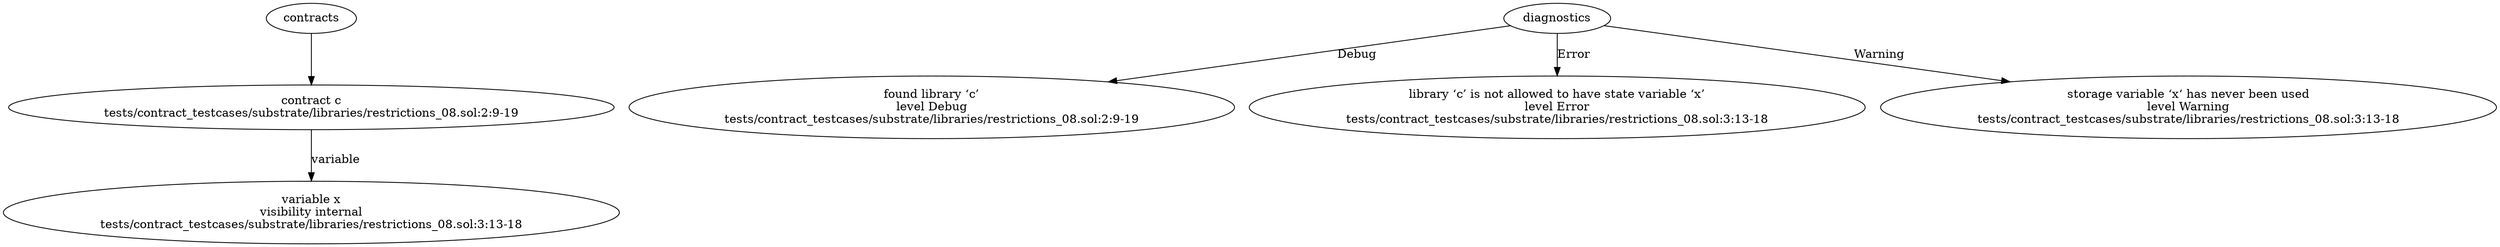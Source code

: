 strict digraph "tests/contract_testcases/substrate/libraries/restrictions_08.sol" {
	contract [label="contract c\ntests/contract_testcases/substrate/libraries/restrictions_08.sol:2:9-19"]
	var [label="variable x\nvisibility internal\ntests/contract_testcases/substrate/libraries/restrictions_08.sol:3:13-18"]
	diagnostic [label="found library ‘c’\nlevel Debug\ntests/contract_testcases/substrate/libraries/restrictions_08.sol:2:9-19"]
	diagnostic_6 [label="library ‘c’ is not allowed to have state variable ‘x’\nlevel Error\ntests/contract_testcases/substrate/libraries/restrictions_08.sol:3:13-18"]
	diagnostic_7 [label="storage variable ‘x‘ has never been used\nlevel Warning\ntests/contract_testcases/substrate/libraries/restrictions_08.sol:3:13-18"]
	contracts -> contract
	contract -> var [label="variable"]
	diagnostics -> diagnostic [label="Debug"]
	diagnostics -> diagnostic_6 [label="Error"]
	diagnostics -> diagnostic_7 [label="Warning"]
}
